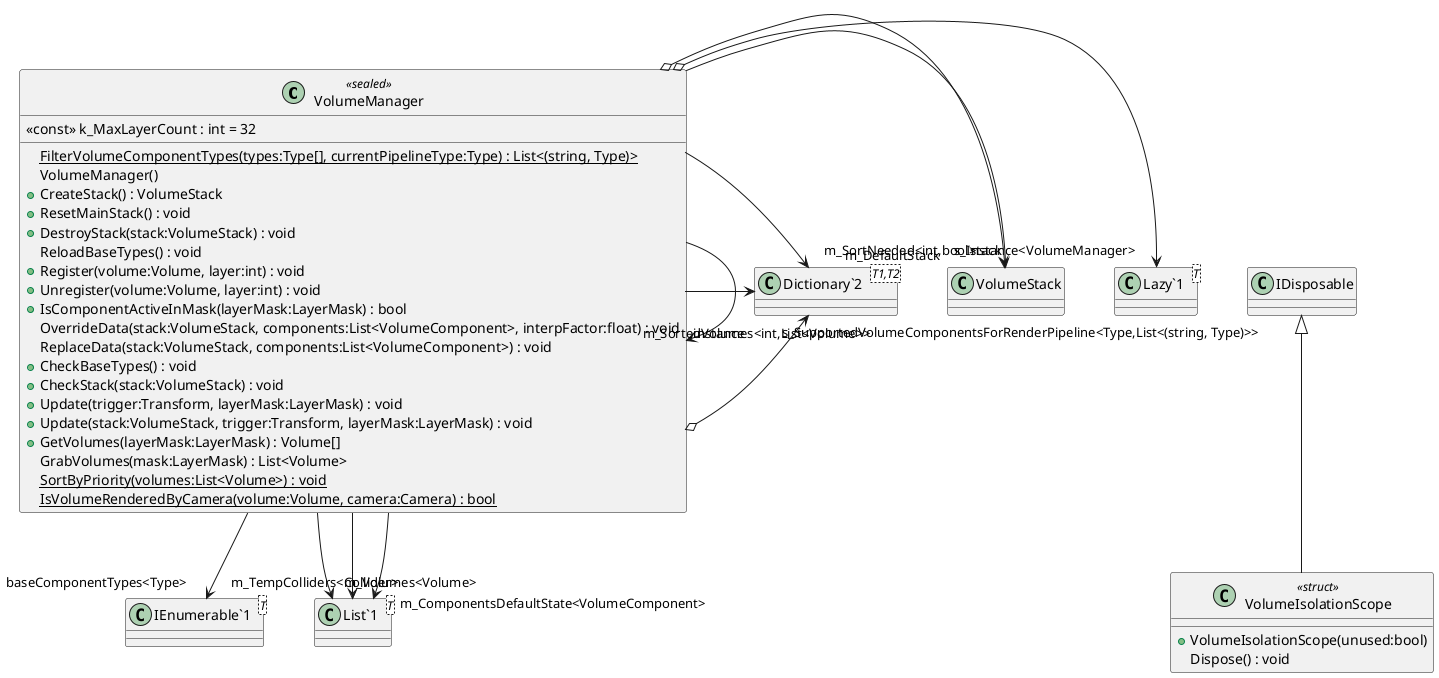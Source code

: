 @startuml
class VolumeManager <<sealed>> {
    {static} FilterVolumeComponentTypes(types:Type[], currentPipelineType:Type) : List<(string, Type)>
    <<const>> k_MaxLayerCount : int = 32
    VolumeManager()
    + CreateStack() : VolumeStack
    + ResetMainStack() : void
    + DestroyStack(stack:VolumeStack) : void
    ReloadBaseTypes() : void
    + Register(volume:Volume, layer:int) : void
    + Unregister(volume:Volume, layer:int) : void
    + IsComponentActiveInMask(layerMask:LayerMask) : bool
    OverrideData(stack:VolumeStack, components:List<VolumeComponent>, interpFactor:float) : void
    ReplaceData(stack:VolumeStack, components:List<VolumeComponent>) : void
    + CheckBaseTypes() : void
    + CheckStack(stack:VolumeStack) : void
    + Update(trigger:Transform, layerMask:LayerMask) : void
    + Update(stack:VolumeStack, trigger:Transform, layerMask:LayerMask) : void
    + GetVolumes(layerMask:LayerMask) : Volume[]
    GrabVolumes(mask:LayerMask) : List<Volume>
    {static} SortByPriority(volumes:List<Volume>) : void
    {static} IsVolumeRenderedByCamera(volume:Volume, camera:Camera) : bool
}
class VolumeIsolationScope <<struct>> {
    + VolumeIsolationScope(unused:bool)
    Dispose() : void
}
class "Lazy`1"<T> {
}
class "IEnumerable`1"<T> {
}
class "Dictionary`2"<T1,T2> {
}
class "List`1"<T> {
}
VolumeManager o-> "s_Instance<VolumeManager>" "Lazy`1"
VolumeManager --> "instance" VolumeManager
VolumeManager --> "stack" VolumeStack
VolumeManager --> "baseComponentTypes<Type>" "IEnumerable`1"
VolumeManager o-> "s_SupportedVolumeComponentsForRenderPipeline<Type,List<(string, Type)>>" "Dictionary`2"
VolumeManager --> "m_SortedVolumes<int,List<Volume>>" "Dictionary`2"
VolumeManager --> "m_Volumes<Volume>" "List`1"
VolumeManager --> "m_SortNeeded<int,bool>" "Dictionary`2"
VolumeManager --> "m_ComponentsDefaultState<VolumeComponent>" "List`1"
VolumeManager --> "m_TempColliders<Collider>" "List`1"
VolumeManager o-> "m_DefaultStack" VolumeStack
IDisposable <|-- VolumeIsolationScope
@enduml
